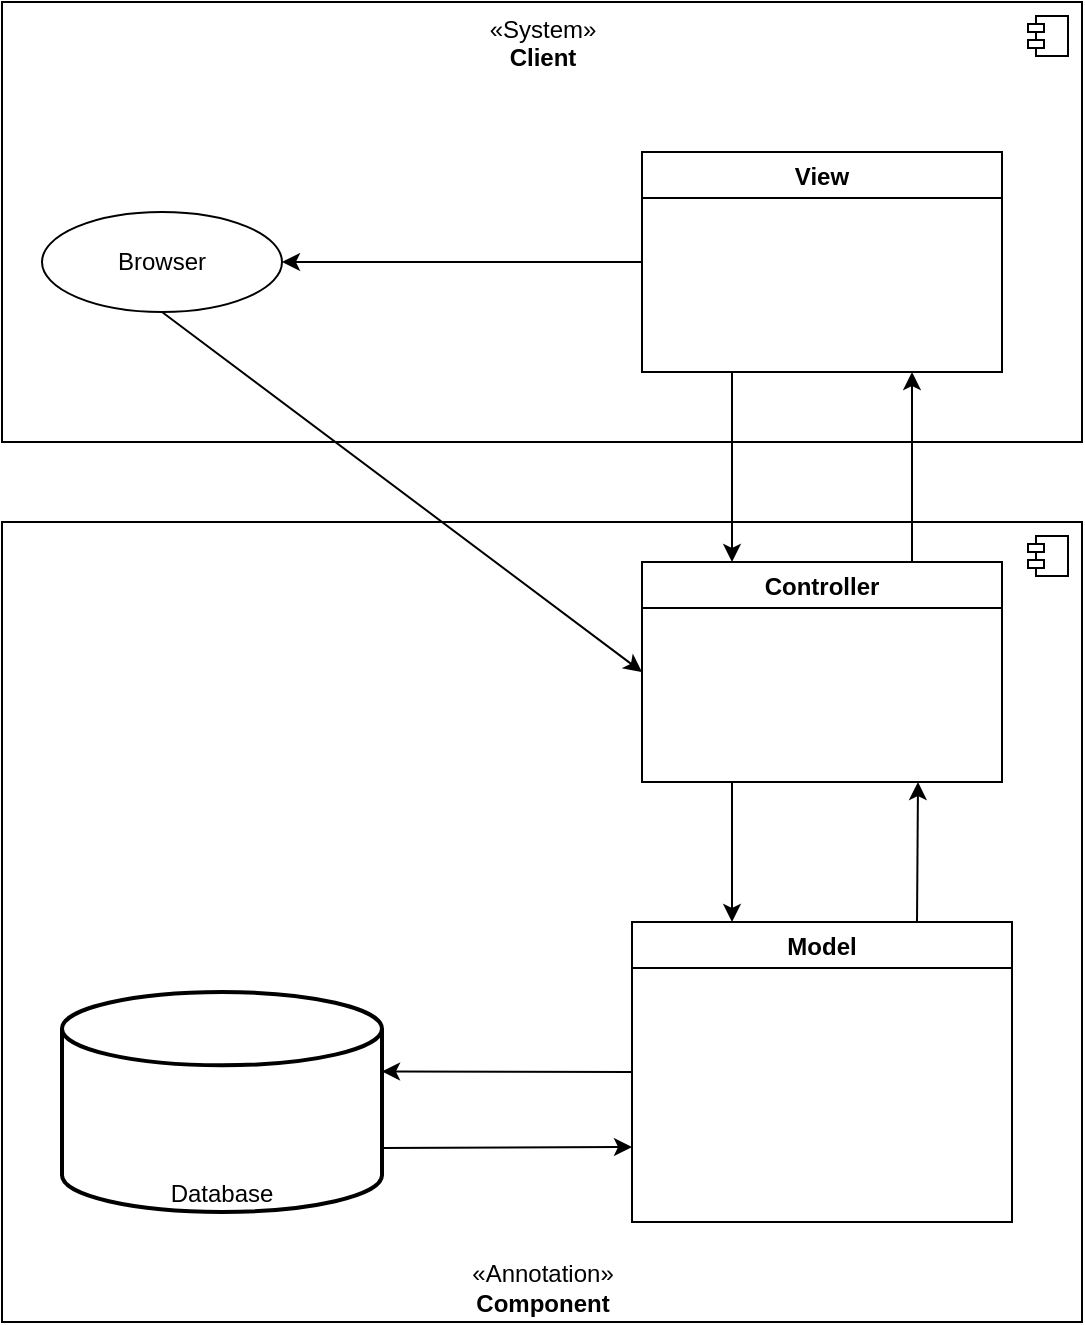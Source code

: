 <mxfile version="15.8.6" type="google"><diagram id="Dh9CR5li_FIzckLQwRBF" name="Page-1"><mxGraphModel dx="1221" dy="634" grid="1" gridSize="10" guides="1" tooltips="1" connect="1" arrows="1" fold="1" page="1" pageScale="1" pageWidth="827" pageHeight="1169" math="0" shadow="0"><root><mxCell id="0"/><mxCell id="1" parent="0"/><mxCell id="zgzAv1W6zGPc7_pxd9eX-7" value="&amp;laquo;Annotation&amp;raquo;&lt;br/&gt;&lt;b&gt;Component&lt;/b&gt;" style="html=1;dropTarget=0;verticalAlign=bottom;" parent="1" vertex="1"><mxGeometry x="110" y="350" width="540" height="400" as="geometry"/></mxCell><mxCell id="zgzAv1W6zGPc7_pxd9eX-8" value="" style="shape=module;jettyWidth=8;jettyHeight=4;verticalAlign=top;" parent="zgzAv1W6zGPc7_pxd9eX-7" vertex="1"><mxGeometry x="1" width="20" height="20" relative="1" as="geometry"><mxPoint x="-27" y="7" as="offset"/></mxGeometry></mxCell><mxCell id="zgzAv1W6zGPc7_pxd9eX-5" value="«System»&lt;br&gt;&lt;b&gt;Client&lt;/b&gt;" style="html=1;dropTarget=0;verticalAlign=top;" parent="1" vertex="1"><mxGeometry x="110" y="90" width="540" height="220" as="geometry"/></mxCell><mxCell id="zgzAv1W6zGPc7_pxd9eX-6" value="" style="shape=module;jettyWidth=8;jettyHeight=4;" parent="zgzAv1W6zGPc7_pxd9eX-5" vertex="1"><mxGeometry x="1" width="20" height="20" relative="1" as="geometry"><mxPoint x="-27" y="7" as="offset"/></mxGeometry></mxCell><mxCell id="zgzAv1W6zGPc7_pxd9eX-1" value="Browser" style="ellipse;whiteSpace=wrap;html=1;" parent="1" vertex="1"><mxGeometry x="130" y="195" width="120" height="50" as="geometry"/></mxCell><mxCell id="zgzAv1W6zGPc7_pxd9eX-2" value="View" style="swimlane;" parent="1" vertex="1"><mxGeometry x="430" y="165" width="180" height="110" as="geometry"/></mxCell><mxCell id="zgzAv1W6zGPc7_pxd9eX-3" value="Controller" style="swimlane;" parent="1" vertex="1"><mxGeometry x="430" y="370" width="180" height="110" as="geometry"/></mxCell><mxCell id="zgzAv1W6zGPc7_pxd9eX-9" value="" style="endArrow=classic;html=1;rounded=0;exitX=0.5;exitY=1;exitDx=0;exitDy=0;entryX=0;entryY=0.5;entryDx=0;entryDy=0;" parent="1" source="zgzAv1W6zGPc7_pxd9eX-1" target="zgzAv1W6zGPc7_pxd9eX-3" edge="1"><mxGeometry width="50" height="50" relative="1" as="geometry"><mxPoint x="380" y="260" as="sourcePoint"/><mxPoint x="430" y="210" as="targetPoint"/></mxGeometry></mxCell><mxCell id="zgzAv1W6zGPc7_pxd9eX-4" value="Model" style="swimlane;" parent="1" vertex="1"><mxGeometry x="425" y="550" width="190" height="150" as="geometry"/></mxCell><mxCell id="zgzAv1W6zGPc7_pxd9eX-10" value="" style="endArrow=classic;html=1;rounded=0;entryX=1;entryY=0.5;entryDx=0;entryDy=0;exitX=0;exitY=0.5;exitDx=0;exitDy=0;" parent="1" source="zgzAv1W6zGPc7_pxd9eX-2" target="zgzAv1W6zGPc7_pxd9eX-1" edge="1"><mxGeometry width="50" height="50" relative="1" as="geometry"><mxPoint x="400" y="210" as="sourcePoint"/><mxPoint x="500" y="210" as="targetPoint"/></mxGeometry></mxCell><mxCell id="zgzAv1W6zGPc7_pxd9eX-11" value="" style="endArrow=classic;html=1;rounded=0;entryX=0.25;entryY=0;entryDx=0;entryDy=0;exitX=0.25;exitY=1;exitDx=0;exitDy=0;" parent="1" source="zgzAv1W6zGPc7_pxd9eX-2" target="zgzAv1W6zGPc7_pxd9eX-3" edge="1"><mxGeometry width="50" height="50" relative="1" as="geometry"><mxPoint x="270" y="280" as="sourcePoint"/><mxPoint x="430" y="210" as="targetPoint"/></mxGeometry></mxCell><mxCell id="zgzAv1W6zGPc7_pxd9eX-12" value="" style="endArrow=classic;html=1;rounded=0;exitX=0.75;exitY=0;exitDx=0;exitDy=0;entryX=0.75;entryY=1;entryDx=0;entryDy=0;" parent="1" source="zgzAv1W6zGPc7_pxd9eX-3" target="zgzAv1W6zGPc7_pxd9eX-2" edge="1"><mxGeometry width="50" height="50" relative="1" as="geometry"><mxPoint x="380" y="260" as="sourcePoint"/><mxPoint x="430" y="210" as="targetPoint"/></mxGeometry></mxCell><mxCell id="zgzAv1W6zGPc7_pxd9eX-13" value="" style="endArrow=classic;html=1;rounded=0;exitX=0.25;exitY=1;exitDx=0;exitDy=0;" parent="1" source="zgzAv1W6zGPc7_pxd9eX-3" edge="1"><mxGeometry width="50" height="50" relative="1" as="geometry"><mxPoint x="380" y="460" as="sourcePoint"/><mxPoint x="475" y="550" as="targetPoint"/></mxGeometry></mxCell><mxCell id="zgzAv1W6zGPc7_pxd9eX-14" value="" style="endArrow=classic;html=1;rounded=0;exitX=0.75;exitY=0;exitDx=0;exitDy=0;" parent="1" source="zgzAv1W6zGPc7_pxd9eX-4" edge="1"><mxGeometry width="50" height="50" relative="1" as="geometry"><mxPoint x="380" y="460" as="sourcePoint"/><mxPoint x="568" y="480" as="targetPoint"/></mxGeometry></mxCell><mxCell id="zgzAv1W6zGPc7_pxd9eX-15" value="Database" style="strokeWidth=2;html=1;shape=mxgraph.flowchart.database;whiteSpace=wrap;verticalAlign=bottom;" parent="1" vertex="1"><mxGeometry x="140" y="585" width="160" height="110" as="geometry"/></mxCell><mxCell id="zgzAv1W6zGPc7_pxd9eX-16" value="" style="endArrow=classic;html=1;rounded=0;exitX=0;exitY=0.5;exitDx=0;exitDy=0;entryX=1;entryY=0.361;entryDx=0;entryDy=0;entryPerimeter=0;" parent="1" source="zgzAv1W6zGPc7_pxd9eX-4" target="zgzAv1W6zGPc7_pxd9eX-15" edge="1"><mxGeometry width="50" height="50" relative="1" as="geometry"><mxPoint x="380" y="460" as="sourcePoint"/><mxPoint x="320" y="430" as="targetPoint"/></mxGeometry></mxCell><mxCell id="zgzAv1W6zGPc7_pxd9eX-17" value="" style="endArrow=classic;html=1;rounded=0;entryX=0;entryY=0.75;entryDx=0;entryDy=0;" parent="1" target="zgzAv1W6zGPc7_pxd9eX-4" edge="1"><mxGeometry width="50" height="50" relative="1" as="geometry"><mxPoint x="300" y="663" as="sourcePoint"/><mxPoint x="430" y="410" as="targetPoint"/></mxGeometry></mxCell></root></mxGraphModel></diagram></mxfile>